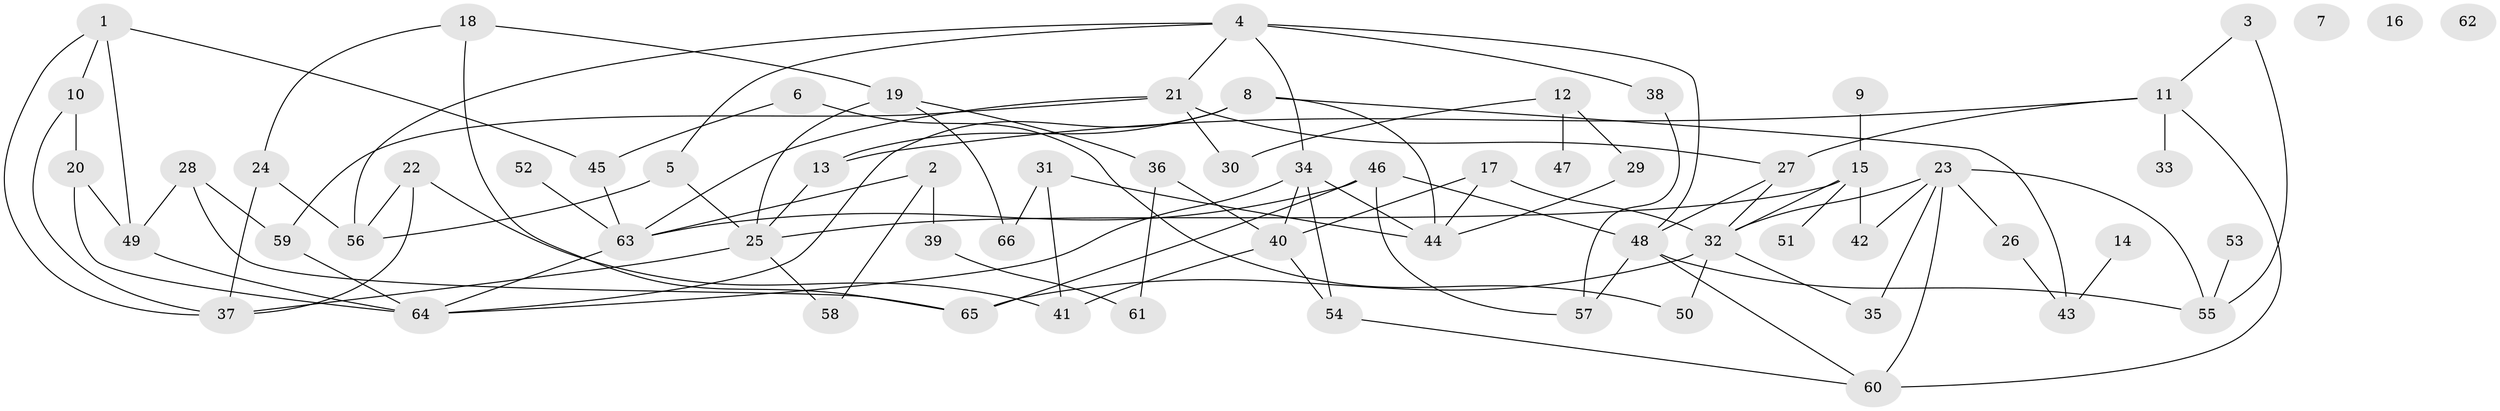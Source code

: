 // Generated by graph-tools (version 1.1) at 2025/00/03/09/25 03:00:43]
// undirected, 66 vertices, 104 edges
graph export_dot {
graph [start="1"]
  node [color=gray90,style=filled];
  1;
  2;
  3;
  4;
  5;
  6;
  7;
  8;
  9;
  10;
  11;
  12;
  13;
  14;
  15;
  16;
  17;
  18;
  19;
  20;
  21;
  22;
  23;
  24;
  25;
  26;
  27;
  28;
  29;
  30;
  31;
  32;
  33;
  34;
  35;
  36;
  37;
  38;
  39;
  40;
  41;
  42;
  43;
  44;
  45;
  46;
  47;
  48;
  49;
  50;
  51;
  52;
  53;
  54;
  55;
  56;
  57;
  58;
  59;
  60;
  61;
  62;
  63;
  64;
  65;
  66;
  1 -- 10;
  1 -- 37;
  1 -- 45;
  1 -- 49;
  2 -- 39;
  2 -- 58;
  2 -- 63;
  3 -- 11;
  3 -- 55;
  4 -- 5;
  4 -- 21;
  4 -- 34;
  4 -- 38;
  4 -- 48;
  4 -- 56;
  5 -- 25;
  5 -- 56;
  6 -- 45;
  6 -- 50;
  8 -- 13;
  8 -- 43;
  8 -- 44;
  8 -- 64;
  9 -- 15;
  10 -- 20;
  10 -- 37;
  11 -- 13;
  11 -- 27;
  11 -- 33;
  11 -- 60;
  12 -- 29;
  12 -- 30;
  12 -- 47;
  13 -- 25;
  14 -- 43;
  15 -- 25;
  15 -- 32;
  15 -- 42;
  15 -- 51;
  17 -- 32;
  17 -- 40;
  17 -- 44;
  18 -- 19;
  18 -- 24;
  18 -- 65;
  19 -- 25;
  19 -- 36;
  19 -- 66;
  20 -- 49;
  20 -- 64;
  21 -- 27;
  21 -- 30;
  21 -- 59;
  21 -- 63;
  22 -- 37;
  22 -- 41;
  22 -- 56;
  23 -- 26;
  23 -- 32;
  23 -- 35;
  23 -- 42;
  23 -- 55;
  23 -- 60;
  24 -- 37;
  24 -- 56;
  25 -- 37;
  25 -- 58;
  26 -- 43;
  27 -- 32;
  27 -- 48;
  28 -- 49;
  28 -- 59;
  28 -- 65;
  29 -- 44;
  31 -- 41;
  31 -- 44;
  31 -- 66;
  32 -- 35;
  32 -- 50;
  32 -- 65;
  34 -- 40;
  34 -- 44;
  34 -- 54;
  34 -- 64;
  36 -- 40;
  36 -- 61;
  38 -- 57;
  39 -- 61;
  40 -- 41;
  40 -- 54;
  45 -- 63;
  46 -- 48;
  46 -- 57;
  46 -- 63;
  46 -- 65;
  48 -- 55;
  48 -- 57;
  48 -- 60;
  49 -- 64;
  52 -- 63;
  53 -- 55;
  54 -- 60;
  59 -- 64;
  63 -- 64;
}
